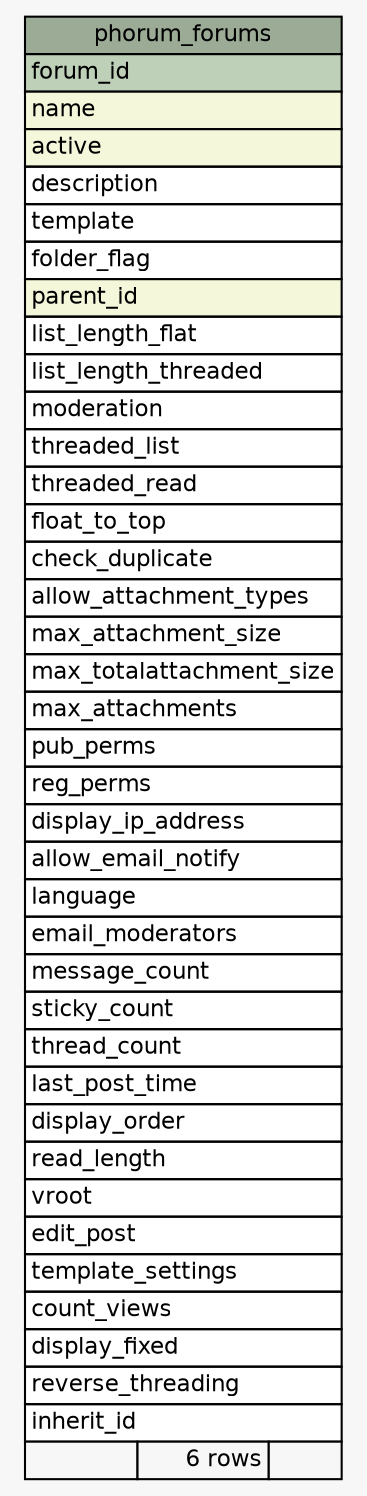 // dot 2.38.0 on Mac OS X 10.9.4
// SchemaSpy rev 590
digraph "phorum_forums" {
  graph [
    rankdir="RL"
    bgcolor="#f7f7f7"
    nodesep="0.18"
    ranksep="0.46"
    fontname="Helvetica"
    fontsize="11"
  ];
  node [
    fontname="Helvetica"
    fontsize="11"
    shape="plaintext"
  ];
  edge [
    arrowsize="0.8"
  ];
  "phorum_forums" [
    label=<
    <TABLE BORDER="0" CELLBORDER="1" CELLSPACING="0" BGCOLOR="#ffffff">
      <TR><TD COLSPAN="3" BGCOLOR="#9bab96" ALIGN="CENTER">phorum_forums</TD></TR>
      <TR><TD PORT="forum_id" COLSPAN="3" BGCOLOR="#bed1b8" ALIGN="LEFT">forum_id</TD></TR>
      <TR><TD PORT="name" COLSPAN="3" BGCOLOR="#f4f7da" ALIGN="LEFT">name</TD></TR>
      <TR><TD PORT="active" COLSPAN="3" BGCOLOR="#f4f7da" ALIGN="LEFT">active</TD></TR>
      <TR><TD PORT="description" COLSPAN="3" ALIGN="LEFT">description</TD></TR>
      <TR><TD PORT="template" COLSPAN="3" ALIGN="LEFT">template</TD></TR>
      <TR><TD PORT="folder_flag" COLSPAN="3" ALIGN="LEFT">folder_flag</TD></TR>
      <TR><TD PORT="parent_id" COLSPAN="3" BGCOLOR="#f4f7da" ALIGN="LEFT">parent_id</TD></TR>
      <TR><TD PORT="list_length_flat" COLSPAN="3" ALIGN="LEFT">list_length_flat</TD></TR>
      <TR><TD PORT="list_length_threaded" COLSPAN="3" ALIGN="LEFT">list_length_threaded</TD></TR>
      <TR><TD PORT="moderation" COLSPAN="3" ALIGN="LEFT">moderation</TD></TR>
      <TR><TD PORT="threaded_list" COLSPAN="3" ALIGN="LEFT">threaded_list</TD></TR>
      <TR><TD PORT="threaded_read" COLSPAN="3" ALIGN="LEFT">threaded_read</TD></TR>
      <TR><TD PORT="float_to_top" COLSPAN="3" ALIGN="LEFT">float_to_top</TD></TR>
      <TR><TD PORT="check_duplicate" COLSPAN="3" ALIGN="LEFT">check_duplicate</TD></TR>
      <TR><TD PORT="allow_attachment_types" COLSPAN="3" ALIGN="LEFT">allow_attachment_types</TD></TR>
      <TR><TD PORT="max_attachment_size" COLSPAN="3" ALIGN="LEFT">max_attachment_size</TD></TR>
      <TR><TD PORT="max_totalattachment_size" COLSPAN="3" ALIGN="LEFT">max_totalattachment_size</TD></TR>
      <TR><TD PORT="max_attachments" COLSPAN="3" ALIGN="LEFT">max_attachments</TD></TR>
      <TR><TD PORT="pub_perms" COLSPAN="3" ALIGN="LEFT">pub_perms</TD></TR>
      <TR><TD PORT="reg_perms" COLSPAN="3" ALIGN="LEFT">reg_perms</TD></TR>
      <TR><TD PORT="display_ip_address" COLSPAN="3" ALIGN="LEFT">display_ip_address</TD></TR>
      <TR><TD PORT="allow_email_notify" COLSPAN="3" ALIGN="LEFT">allow_email_notify</TD></TR>
      <TR><TD PORT="language" COLSPAN="3" ALIGN="LEFT">language</TD></TR>
      <TR><TD PORT="email_moderators" COLSPAN="3" ALIGN="LEFT">email_moderators</TD></TR>
      <TR><TD PORT="message_count" COLSPAN="3" ALIGN="LEFT">message_count</TD></TR>
      <TR><TD PORT="sticky_count" COLSPAN="3" ALIGN="LEFT">sticky_count</TD></TR>
      <TR><TD PORT="thread_count" COLSPAN="3" ALIGN="LEFT">thread_count</TD></TR>
      <TR><TD PORT="last_post_time" COLSPAN="3" ALIGN="LEFT">last_post_time</TD></TR>
      <TR><TD PORT="display_order" COLSPAN="3" ALIGN="LEFT">display_order</TD></TR>
      <TR><TD PORT="read_length" COLSPAN="3" ALIGN="LEFT">read_length</TD></TR>
      <TR><TD PORT="vroot" COLSPAN="3" ALIGN="LEFT">vroot</TD></TR>
      <TR><TD PORT="edit_post" COLSPAN="3" ALIGN="LEFT">edit_post</TD></TR>
      <TR><TD PORT="template_settings" COLSPAN="3" ALIGN="LEFT">template_settings</TD></TR>
      <TR><TD PORT="count_views" COLSPAN="3" ALIGN="LEFT">count_views</TD></TR>
      <TR><TD PORT="display_fixed" COLSPAN="3" ALIGN="LEFT">display_fixed</TD></TR>
      <TR><TD PORT="reverse_threading" COLSPAN="3" ALIGN="LEFT">reverse_threading</TD></TR>
      <TR><TD PORT="inherit_id" COLSPAN="3" ALIGN="LEFT">inherit_id</TD></TR>
      <TR><TD ALIGN="LEFT" BGCOLOR="#f7f7f7">  </TD><TD ALIGN="RIGHT" BGCOLOR="#f7f7f7">6 rows</TD><TD ALIGN="RIGHT" BGCOLOR="#f7f7f7">  </TD></TR>
    </TABLE>>
    URL="tables/phorum_forums.html"
    tooltip="phorum_forums"
  ];
}
